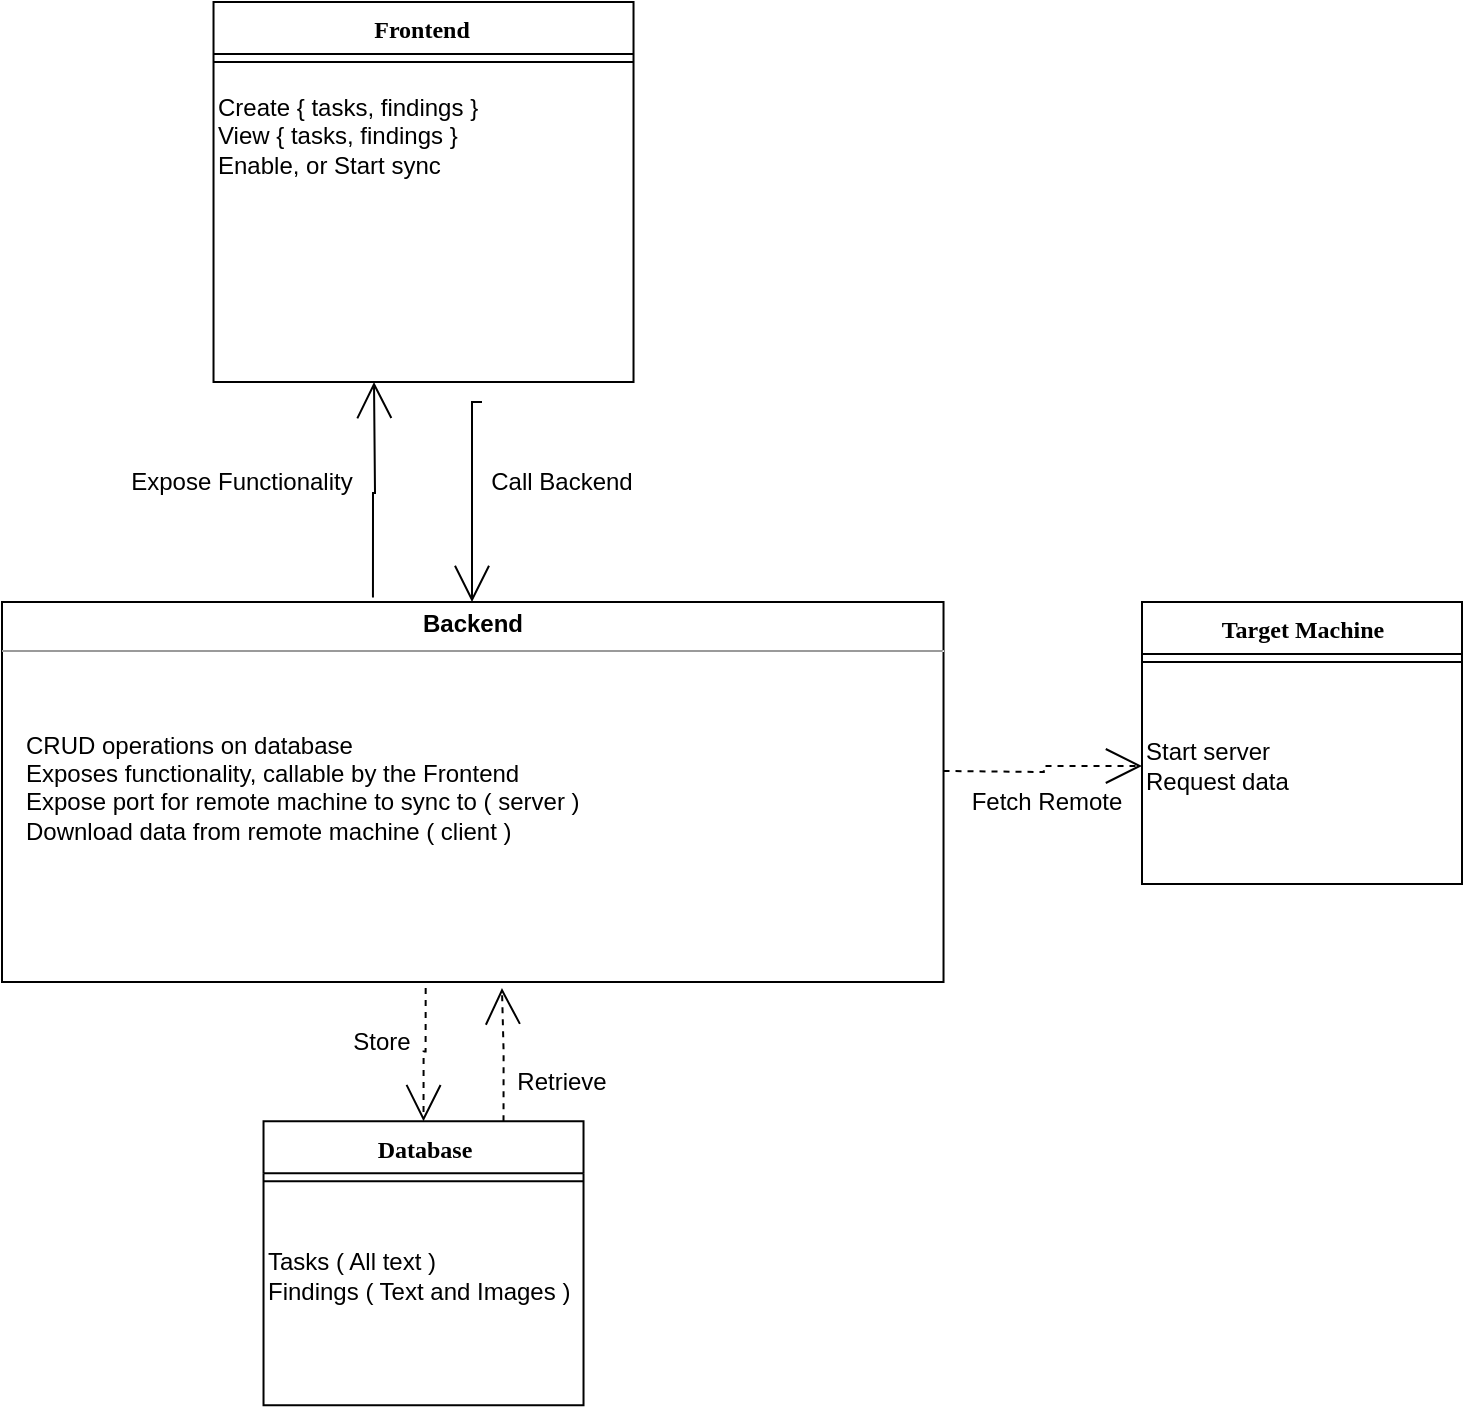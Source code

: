 <mxfile version="12.7.8" type="google"><diagram name="Page-1" id="6133507b-19e7-1e82-6fc7-422aa6c4b21f"><mxGraphModel dx="1422" dy="794" grid="1" gridSize="10" guides="1" tooltips="1" connect="1" arrows="1" fold="1" page="1" pageScale="1" pageWidth="1100" pageHeight="850" background="#ffffff" math="0" shadow="0"><root><mxCell id="0"/><mxCell id="1" parent="0"/><mxCell id="b94bc138ca980ef-1" value="&lt;p style=&quot;margin: 0px ; margin-top: 4px ; text-align: center&quot;&gt;&lt;b&gt;Backend&lt;/b&gt;&lt;/p&gt;&lt;hr size=&quot;1&quot;&gt;&lt;p style=&quot;margin: 0px ; margin-left: 4px&quot;&gt;&lt;br&gt;&lt;/p&gt;" style="verticalAlign=top;align=left;overflow=fill;fontSize=12;fontFamily=Helvetica;html=1;rounded=0;shadow=0;comic=0;labelBackgroundColor=none;strokeWidth=1;backgroundOutline=0;" parent="1" vertex="1"><mxGeometry x="120" y="410" width="470.76" height="190" as="geometry"/></mxCell><mxCell id="b94bc138ca980ef-7" style="edgeStyle=orthogonalEdgeStyle;rounded=0;html=1;labelBackgroundColor=none;startArrow=none;startFill=0;startSize=8;endArrow=open;endFill=0;endSize=16;fontFamily=Verdana;fontSize=12;" parent="1" target="b94bc138ca980ef-1" edge="1"><mxGeometry relative="1" as="geometry"><Array as="points"><mxPoint x="360" y="310"/><mxPoint x="355" y="310"/></Array><mxPoint x="360" y="310" as="sourcePoint"/></mxGeometry></mxCell><mxCell id="78961159f06e98e8-43" value="Frontend&amp;nbsp;" style="swimlane;html=1;fontStyle=1;align=center;verticalAlign=top;childLayout=stackLayout;horizontal=1;startSize=26;horizontalStack=0;resizeParent=1;resizeLast=0;collapsible=1;marginBottom=0;swimlaneFillColor=#ffffff;rounded=0;shadow=0;comic=0;labelBackgroundColor=none;strokeWidth=1;fillColor=none;fontFamily=Verdana;fontSize=12" parent="1" vertex="1"><mxGeometry x="225.76" y="110" width="210" height="190" as="geometry"/></mxCell><mxCell id="78961159f06e98e8-51" value="" style="line;html=1;strokeWidth=1;fillColor=none;align=left;verticalAlign=middle;spacingTop=-1;spacingLeft=3;spacingRight=3;rotatable=0;labelPosition=right;points=[];portConstraint=eastwest;" parent="78961159f06e98e8-43" vertex="1"><mxGeometry y="26" width="210" height="8" as="geometry"/></mxCell><mxCell id="DJ1JjKt83CKjX6neY45W-1" value="&lt;div&gt;Create { tasks, findings }&lt;/div&gt;&lt;div&gt;View { tasks, findings }&lt;/div&gt;&lt;div&gt;Enable, or Start sync&lt;br&gt;&lt;/div&gt;" style="text;html=1;strokeColor=none;fillColor=none;align=left;verticalAlign=middle;whiteSpace=wrap;rounded=0;" parent="78961159f06e98e8-43" vertex="1"><mxGeometry y="34" width="210" height="66" as="geometry"/></mxCell><mxCell id="78961159f06e98e8-82" value="Database" style="swimlane;html=1;fontStyle=1;align=center;verticalAlign=top;childLayout=stackLayout;horizontal=1;startSize=26;horizontalStack=0;resizeParent=1;resizeLast=0;collapsible=1;marginBottom=0;swimlaneFillColor=#ffffff;rounded=0;shadow=0;comic=0;labelBackgroundColor=none;strokeWidth=1;fillColor=none;fontFamily=Verdana;fontSize=12" parent="1" vertex="1"><mxGeometry x="250.76" y="669.59" width="160" height="142" as="geometry"/></mxCell><mxCell id="78961159f06e98e8-90" value="" style="line;html=1;strokeWidth=1;fillColor=none;align=left;verticalAlign=middle;spacingTop=-1;spacingLeft=3;spacingRight=3;rotatable=0;labelPosition=right;points=[];portConstraint=eastwest;" parent="78961159f06e98e8-82" vertex="1"><mxGeometry y="26" width="160" height="8" as="geometry"/></mxCell><mxCell id="DJ1JjKt83CKjX6neY45W-12" value="&lt;div&gt;Tasks ( All text )&lt;br&gt;&lt;/div&gt;&lt;div&gt;Findings ( Text and Images )&lt;br&gt;&lt;/div&gt;" style="text;html=1;strokeColor=none;fillColor=none;align=left;verticalAlign=middle;whiteSpace=wrap;rounded=0;" parent="78961159f06e98e8-82" vertex="1"><mxGeometry y="34" width="160" height="86" as="geometry"/></mxCell><mxCell id="78961159f06e98e8-95" value="Target Machine" style="swimlane;html=1;fontStyle=1;align=center;verticalAlign=top;childLayout=stackLayout;horizontal=1;startSize=26;horizontalStack=0;resizeParent=1;resizeLast=0;collapsible=1;marginBottom=0;swimlaneFillColor=#ffffff;rounded=0;shadow=0;comic=0;labelBackgroundColor=none;strokeWidth=1;fillColor=none;fontFamily=Verdana;fontSize=12" parent="1" vertex="1"><mxGeometry x="690" y="410" width="160" height="141" as="geometry"/></mxCell><mxCell id="78961159f06e98e8-103" value="" style="line;html=1;strokeWidth=1;fillColor=none;align=left;verticalAlign=middle;spacingTop=-1;spacingLeft=3;spacingRight=3;rotatable=0;labelPosition=right;points=[];portConstraint=eastwest;" parent="78961159f06e98e8-95" vertex="1"><mxGeometry y="26" width="160" height="8" as="geometry"/></mxCell><mxCell id="DJ1JjKt83CKjX6neY45W-9" value="&lt;div&gt;Start server&lt;/div&gt;&lt;div&gt;Request data&lt;br&gt;&lt;/div&gt;" style="text;html=1;strokeColor=none;fillColor=none;align=left;verticalAlign=middle;whiteSpace=wrap;rounded=0;" parent="78961159f06e98e8-95" vertex="1"><mxGeometry y="34" width="160" height="96" as="geometry"/></mxCell><mxCell id="qP1ezvvfGHAkPGfaK8aF-2" style="edgeStyle=orthogonalEdgeStyle;rounded=0;html=1;dashed=1;labelBackgroundColor=none;startArrow=none;startFill=0;startSize=8;endArrow=open;endFill=0;endSize=16;fontFamily=Verdana;fontSize=12;entryX=0.5;entryY=0;entryDx=0;entryDy=0;exitX=0.45;exitY=1.016;exitDx=0;exitDy=0;exitPerimeter=0;" parent="1" source="b94bc138ca980ef-1" target="78961159f06e98e8-82" edge="1"><mxGeometry relative="1" as="geometry"><mxPoint x="331" y="610" as="sourcePoint"/><mxPoint x="345" y="376" as="targetPoint"/></mxGeometry></mxCell><mxCell id="qP1ezvvfGHAkPGfaK8aF-4" style="edgeStyle=orthogonalEdgeStyle;rounded=0;html=1;dashed=1;labelBackgroundColor=none;startArrow=none;startFill=0;startSize=8;endArrow=open;endFill=0;endSize=16;fontFamily=Verdana;fontSize=12;exitX=0.75;exitY=0;exitDx=0;exitDy=0;entryX=0.531;entryY=1.016;entryDx=0;entryDy=0;entryPerimeter=0;" parent="1" source="78961159f06e98e8-82" target="b94bc138ca980ef-1" edge="1"><mxGeometry relative="1" as="geometry"><mxPoint x="365" y="466" as="sourcePoint"/><mxPoint x="371" y="610" as="targetPoint"/><Array as="points"/></mxGeometry></mxCell><mxCell id="qP1ezvvfGHAkPGfaK8aF-8" style="edgeStyle=orthogonalEdgeStyle;rounded=0;html=1;dashed=1;labelBackgroundColor=none;startArrow=none;startFill=0;startSize=8;endArrow=open;endFill=0;endSize=16;fontFamily=Verdana;fontSize=12;entryX=0;entryY=0.5;entryDx=0;entryDy=0;" parent="1" target="DJ1JjKt83CKjX6neY45W-9" edge="1"><mxGeometry relative="1" as="geometry"><mxPoint x="590.76" y="494.5" as="sourcePoint"/><mxPoint x="850.76" y="494.5" as="targetPoint"/></mxGeometry></mxCell><mxCell id="qP1ezvvfGHAkPGfaK8aF-16" style="edgeStyle=orthogonalEdgeStyle;rounded=0;html=1;labelBackgroundColor=none;startArrow=none;startFill=0;startSize=8;endArrow=open;endFill=0;endSize=16;fontFamily=Verdana;fontSize=12;exitX=0.394;exitY=-0.012;exitDx=0;exitDy=0;exitPerimeter=0;" parent="1" source="b94bc138ca980ef-1" edge="1"><mxGeometry relative="1" as="geometry"><Array as="points"/><mxPoint x="520" y="266" as="sourcePoint"/><mxPoint x="306" y="300" as="targetPoint"/></mxGeometry></mxCell><mxCell id="DJ1JjKt83CKjX6neY45W-8" value="&lt;div&gt;CRUD operations on database&lt;/div&gt;&lt;div&gt;Exposes functionality, callable by the Frontend&lt;/div&gt;&lt;div&gt;Expose port for remote machine to sync to ( server )&lt;/div&gt;&lt;div&gt;Download data from remote machine ( client )&lt;br&gt;&lt;/div&gt;&lt;div&gt;&lt;br&gt;&lt;/div&gt;" style="text;html=1;strokeColor=none;fillColor=none;align=left;verticalAlign=middle;whiteSpace=wrap;rounded=0;" parent="1" vertex="1"><mxGeometry x="130" y="440" width="440" height="140" as="geometry"/></mxCell><mxCell id="DJ1JjKt83CKjX6neY45W-13" value="Expose Functionality" style="text;html=1;strokeColor=none;fillColor=none;align=center;verticalAlign=middle;whiteSpace=wrap;rounded=0;" parent="1" vertex="1"><mxGeometry x="180" y="340" width="120" height="20" as="geometry"/></mxCell><mxCell id="DJ1JjKt83CKjX6neY45W-14" value="Call Backend" style="text;html=1;strokeColor=none;fillColor=none;align=center;verticalAlign=middle;whiteSpace=wrap;rounded=0;" parent="1" vertex="1"><mxGeometry x="335" y="340" width="130" height="20" as="geometry"/></mxCell><mxCell id="DJ1JjKt83CKjX6neY45W-15" value="Fetch Remote" style="text;html=1;strokeColor=none;fillColor=none;align=center;verticalAlign=middle;whiteSpace=wrap;rounded=0;" parent="1" vertex="1"><mxGeometry x="595" y="500" width="95" height="20" as="geometry"/></mxCell><mxCell id="DJ1JjKt83CKjX6neY45W-17" value="Store" style="text;html=1;strokeColor=none;fillColor=none;align=center;verticalAlign=middle;whiteSpace=wrap;rounded=0;" parent="1" vertex="1"><mxGeometry x="290" y="620" width="40" height="20" as="geometry"/></mxCell><mxCell id="DJ1JjKt83CKjX6neY45W-18" value="Retrieve" style="text;html=1;strokeColor=none;fillColor=none;align=center;verticalAlign=middle;whiteSpace=wrap;rounded=0;" parent="1" vertex="1"><mxGeometry x="380" y="640" width="40" height="20" as="geometry"/></mxCell></root></mxGraphModel></diagram></mxfile>